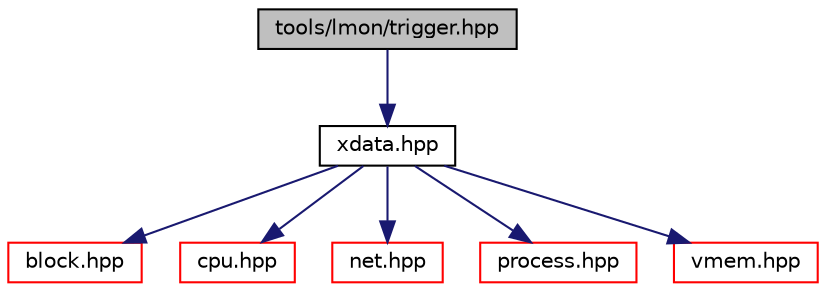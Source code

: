 digraph "tools/lmon/trigger.hpp"
{
 // LATEX_PDF_SIZE
  bgcolor="transparent";
  edge [fontname="Helvetica",fontsize="10",labelfontname="Helvetica",labelfontsize="10"];
  node [fontname="Helvetica",fontsize="10",shape=record];
  Node1 [label="tools/lmon/trigger.hpp",height=0.2,width=0.4,color="black", fillcolor="grey75", style="filled", fontcolor="black",tooltip=" "];
  Node1 -> Node2 [color="midnightblue",fontsize="10",style="solid",fontname="Helvetica"];
  Node2 [label="xdata.hpp",height=0.2,width=0.4,color="black",URL="$xdata_8hpp.html",tooltip=" "];
  Node2 -> Node3 [color="midnightblue",fontsize="10",style="solid",fontname="Helvetica"];
  Node3 [label="block.hpp",height=0.2,width=0.4,color="red",URL="$block_8hpp.html",tooltip=" "];
  Node2 -> Node13 [color="midnightblue",fontsize="10",style="solid",fontname="Helvetica"];
  Node13 [label="cpu.hpp",height=0.2,width=0.4,color="red",URL="$cpu_8hpp.html",tooltip=" "];
  Node2 -> Node14 [color="midnightblue",fontsize="10",style="solid",fontname="Helvetica"];
  Node14 [label="net.hpp",height=0.2,width=0.4,color="red",URL="$net_8hpp.html",tooltip=" "];
  Node2 -> Node17 [color="midnightblue",fontsize="10",style="solid",fontname="Helvetica"];
  Node17 [label="process.hpp",height=0.2,width=0.4,color="red",URL="$process_8hpp.html",tooltip=" "];
  Node2 -> Node20 [color="midnightblue",fontsize="10",style="solid",fontname="Helvetica"];
  Node20 [label="vmem.hpp",height=0.2,width=0.4,color="red",URL="$vmem_8hpp.html",tooltip=" "];
}
